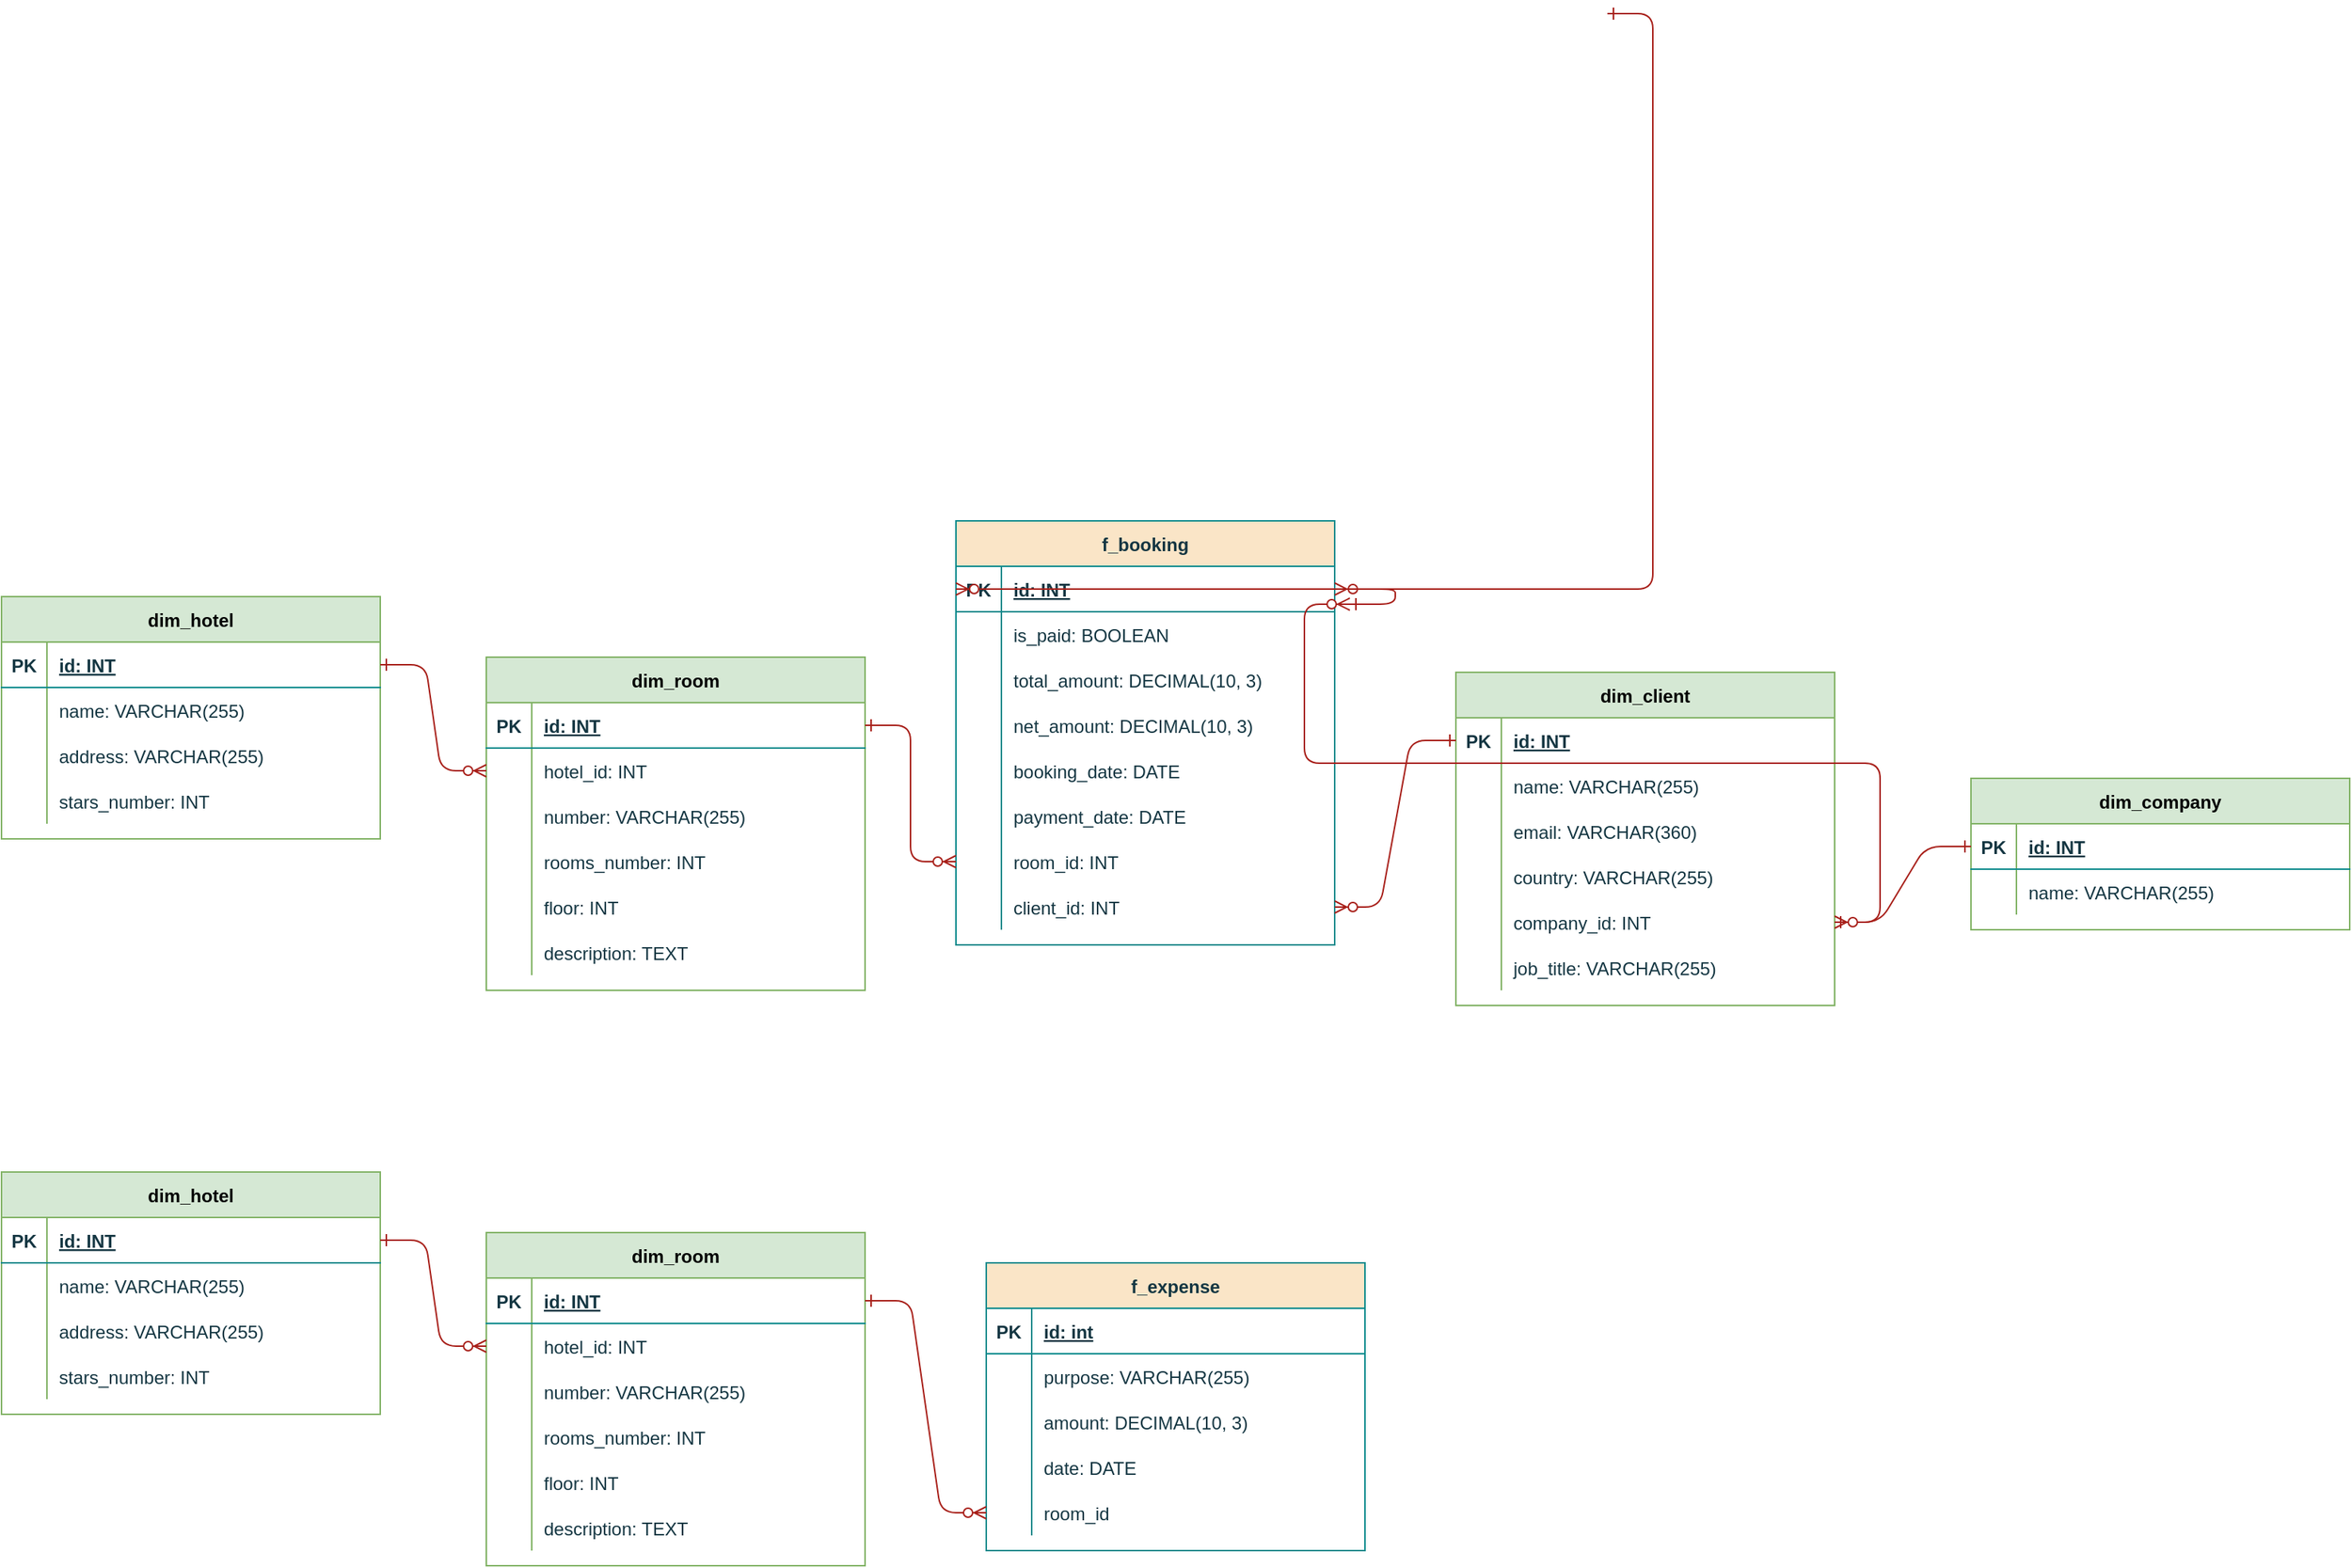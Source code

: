 <mxfile version="21.3.2" type="github">
  <diagram id="R2lEEEUBdFMjLlhIrx00" name="Page-1">
    <mxGraphModel dx="2796" dy="1107" grid="1" gridSize="10" guides="1" tooltips="1" connect="1" arrows="1" fold="1" page="1" pageScale="1" pageWidth="850" pageHeight="1100" math="0" shadow="0" extFonts="Permanent Marker^https://fonts.googleapis.com/css?family=Permanent+Marker">
      <root>
        <mxCell id="0" />
        <mxCell id="1" parent="0" />
        <mxCell id="NWBuwYmIIKWmuOXDOrL8-1" value="f_booking" style="shape=table;startSize=30;container=1;collapsible=1;childLayout=tableLayout;fixedRows=1;rowLines=0;fontStyle=1;align=center;resizeLast=1;labelBackgroundColor=none;fillColor=#FAE5C7;strokeColor=#0F8B8D;fontColor=#143642;" vertex="1" parent="1">
          <mxGeometry x="280" y="510" width="250" height="280" as="geometry" />
        </mxCell>
        <mxCell id="NWBuwYmIIKWmuOXDOrL8-2" value="" style="shape=partialRectangle;collapsible=0;dropTarget=0;pointerEvents=0;fillColor=none;points=[[0,0.5],[1,0.5]];portConstraint=eastwest;top=0;left=0;right=0;bottom=1;labelBackgroundColor=none;strokeColor=#0F8B8D;fontColor=#143642;" vertex="1" parent="NWBuwYmIIKWmuOXDOrL8-1">
          <mxGeometry y="30" width="250" height="30" as="geometry" />
        </mxCell>
        <mxCell id="NWBuwYmIIKWmuOXDOrL8-3" value="PK" style="shape=partialRectangle;overflow=hidden;connectable=0;fillColor=none;top=0;left=0;bottom=0;right=0;fontStyle=1;labelBackgroundColor=none;strokeColor=#0F8B8D;fontColor=#143642;" vertex="1" parent="NWBuwYmIIKWmuOXDOrL8-2">
          <mxGeometry width="30" height="30" as="geometry">
            <mxRectangle width="30" height="30" as="alternateBounds" />
          </mxGeometry>
        </mxCell>
        <mxCell id="NWBuwYmIIKWmuOXDOrL8-4" value="id: INT" style="shape=partialRectangle;overflow=hidden;connectable=0;fillColor=none;top=0;left=0;bottom=0;right=0;align=left;spacingLeft=6;fontStyle=5;labelBackgroundColor=none;strokeColor=#0F8B8D;fontColor=#143642;" vertex="1" parent="NWBuwYmIIKWmuOXDOrL8-2">
          <mxGeometry x="30" width="220" height="30" as="geometry">
            <mxRectangle width="220" height="30" as="alternateBounds" />
          </mxGeometry>
        </mxCell>
        <mxCell id="NWBuwYmIIKWmuOXDOrL8-5" value="" style="shape=partialRectangle;collapsible=0;dropTarget=0;pointerEvents=0;fillColor=none;points=[[0,0.5],[1,0.5]];portConstraint=eastwest;top=0;left=0;right=0;bottom=0;labelBackgroundColor=none;strokeColor=#0F8B8D;fontColor=#143642;" vertex="1" parent="NWBuwYmIIKWmuOXDOrL8-1">
          <mxGeometry y="60" width="250" height="30" as="geometry" />
        </mxCell>
        <mxCell id="NWBuwYmIIKWmuOXDOrL8-6" value="" style="shape=partialRectangle;overflow=hidden;connectable=0;fillColor=none;top=0;left=0;bottom=0;right=0;labelBackgroundColor=none;strokeColor=#0F8B8D;fontColor=#143642;" vertex="1" parent="NWBuwYmIIKWmuOXDOrL8-5">
          <mxGeometry width="30" height="30" as="geometry">
            <mxRectangle width="30" height="30" as="alternateBounds" />
          </mxGeometry>
        </mxCell>
        <mxCell id="NWBuwYmIIKWmuOXDOrL8-7" value="is_paid: BOOLEAN" style="shape=partialRectangle;overflow=hidden;connectable=0;fillColor=none;top=0;left=0;bottom=0;right=0;align=left;spacingLeft=6;labelBackgroundColor=none;strokeColor=#0F8B8D;fontColor=#143642;verticalAlign=middle;" vertex="1" parent="NWBuwYmIIKWmuOXDOrL8-5">
          <mxGeometry x="30" width="220" height="30" as="geometry">
            <mxRectangle width="220" height="30" as="alternateBounds" />
          </mxGeometry>
        </mxCell>
        <mxCell id="NWBuwYmIIKWmuOXDOrL8-8" value="" style="shape=partialRectangle;collapsible=0;dropTarget=0;pointerEvents=0;fillColor=none;points=[[0,0.5],[1,0.5]];portConstraint=eastwest;top=0;left=0;right=0;bottom=0;labelBackgroundColor=none;strokeColor=#0F8B8D;fontColor=#143642;" vertex="1" parent="NWBuwYmIIKWmuOXDOrL8-1">
          <mxGeometry y="90" width="250" height="30" as="geometry" />
        </mxCell>
        <mxCell id="NWBuwYmIIKWmuOXDOrL8-9" value="" style="shape=partialRectangle;overflow=hidden;connectable=0;fillColor=none;top=0;left=0;bottom=0;right=0;labelBackgroundColor=none;strokeColor=#0F8B8D;fontColor=#143642;" vertex="1" parent="NWBuwYmIIKWmuOXDOrL8-8">
          <mxGeometry width="30" height="30" as="geometry">
            <mxRectangle width="30" height="30" as="alternateBounds" />
          </mxGeometry>
        </mxCell>
        <mxCell id="NWBuwYmIIKWmuOXDOrL8-10" value="total_amount: DECIMAL(10, 3)" style="shape=partialRectangle;overflow=hidden;connectable=0;fillColor=none;top=0;left=0;bottom=0;right=0;align=left;spacingLeft=6;labelBackgroundColor=none;strokeColor=#0F8B8D;fontColor=#143642;" vertex="1" parent="NWBuwYmIIKWmuOXDOrL8-8">
          <mxGeometry x="30" width="220" height="30" as="geometry">
            <mxRectangle width="220" height="30" as="alternateBounds" />
          </mxGeometry>
        </mxCell>
        <mxCell id="NWBuwYmIIKWmuOXDOrL8-11" style="shape=partialRectangle;collapsible=0;dropTarget=0;pointerEvents=0;fillColor=none;points=[[0,0.5],[1,0.5]];portConstraint=eastwest;top=0;left=0;right=0;bottom=0;labelBackgroundColor=none;strokeColor=#0F8B8D;fontColor=#143642;" vertex="1" parent="NWBuwYmIIKWmuOXDOrL8-1">
          <mxGeometry y="120" width="250" height="30" as="geometry" />
        </mxCell>
        <mxCell id="NWBuwYmIIKWmuOXDOrL8-12" style="shape=partialRectangle;overflow=hidden;connectable=0;fillColor=none;top=0;left=0;bottom=0;right=0;labelBackgroundColor=none;strokeColor=#0F8B8D;fontColor=#143642;" vertex="1" parent="NWBuwYmIIKWmuOXDOrL8-11">
          <mxGeometry width="30" height="30" as="geometry">
            <mxRectangle width="30" height="30" as="alternateBounds" />
          </mxGeometry>
        </mxCell>
        <mxCell id="NWBuwYmIIKWmuOXDOrL8-13" value="net_amount: DECIMAL(10, 3)" style="shape=partialRectangle;overflow=hidden;connectable=0;fillColor=none;top=0;left=0;bottom=0;right=0;align=left;spacingLeft=6;labelBackgroundColor=none;strokeColor=#0F8B8D;fontColor=#143642;" vertex="1" parent="NWBuwYmIIKWmuOXDOrL8-11">
          <mxGeometry x="30" width="220" height="30" as="geometry">
            <mxRectangle width="220" height="30" as="alternateBounds" />
          </mxGeometry>
        </mxCell>
        <mxCell id="NWBuwYmIIKWmuOXDOrL8-14" style="shape=partialRectangle;collapsible=0;dropTarget=0;pointerEvents=0;fillColor=none;points=[[0,0.5],[1,0.5]];portConstraint=eastwest;top=0;left=0;right=0;bottom=0;labelBackgroundColor=none;strokeColor=#0F8B8D;fontColor=#143642;" vertex="1" parent="NWBuwYmIIKWmuOXDOrL8-1">
          <mxGeometry y="150" width="250" height="30" as="geometry" />
        </mxCell>
        <mxCell id="NWBuwYmIIKWmuOXDOrL8-15" style="shape=partialRectangle;overflow=hidden;connectable=0;fillColor=none;top=0;left=0;bottom=0;right=0;labelBackgroundColor=none;strokeColor=#0F8B8D;fontColor=#143642;" vertex="1" parent="NWBuwYmIIKWmuOXDOrL8-14">
          <mxGeometry width="30" height="30" as="geometry">
            <mxRectangle width="30" height="30" as="alternateBounds" />
          </mxGeometry>
        </mxCell>
        <mxCell id="NWBuwYmIIKWmuOXDOrL8-16" value="booking_date: DATE" style="shape=partialRectangle;overflow=hidden;connectable=0;fillColor=none;top=0;left=0;bottom=0;right=0;align=left;spacingLeft=6;labelBackgroundColor=none;strokeColor=#0F8B8D;fontColor=#143642;" vertex="1" parent="NWBuwYmIIKWmuOXDOrL8-14">
          <mxGeometry x="30" width="220" height="30" as="geometry">
            <mxRectangle width="220" height="30" as="alternateBounds" />
          </mxGeometry>
        </mxCell>
        <mxCell id="NWBuwYmIIKWmuOXDOrL8-17" style="shape=partialRectangle;collapsible=0;dropTarget=0;pointerEvents=0;fillColor=none;points=[[0,0.5],[1,0.5]];portConstraint=eastwest;top=0;left=0;right=0;bottom=0;labelBackgroundColor=none;strokeColor=#0F8B8D;fontColor=#143642;" vertex="1" parent="NWBuwYmIIKWmuOXDOrL8-1">
          <mxGeometry y="180" width="250" height="30" as="geometry" />
        </mxCell>
        <mxCell id="NWBuwYmIIKWmuOXDOrL8-18" style="shape=partialRectangle;overflow=hidden;connectable=0;fillColor=none;top=0;left=0;bottom=0;right=0;labelBackgroundColor=none;strokeColor=#0F8B8D;fontColor=#143642;" vertex="1" parent="NWBuwYmIIKWmuOXDOrL8-17">
          <mxGeometry width="30" height="30" as="geometry">
            <mxRectangle width="30" height="30" as="alternateBounds" />
          </mxGeometry>
        </mxCell>
        <mxCell id="NWBuwYmIIKWmuOXDOrL8-19" value="payment_date: DATE" style="shape=partialRectangle;overflow=hidden;connectable=0;fillColor=none;top=0;left=0;bottom=0;right=0;align=left;spacingLeft=6;labelBackgroundColor=none;strokeColor=#0F8B8D;fontColor=#143642;" vertex="1" parent="NWBuwYmIIKWmuOXDOrL8-17">
          <mxGeometry x="30" width="220" height="30" as="geometry">
            <mxRectangle width="220" height="30" as="alternateBounds" />
          </mxGeometry>
        </mxCell>
        <mxCell id="NWBuwYmIIKWmuOXDOrL8-133" style="shape=partialRectangle;collapsible=0;dropTarget=0;pointerEvents=0;fillColor=none;points=[[0,0.5],[1,0.5]];portConstraint=eastwest;top=0;left=0;right=0;bottom=0;labelBackgroundColor=none;strokeColor=#0F8B8D;fontColor=#143642;" vertex="1" parent="NWBuwYmIIKWmuOXDOrL8-1">
          <mxGeometry y="210" width="250" height="30" as="geometry" />
        </mxCell>
        <mxCell id="NWBuwYmIIKWmuOXDOrL8-134" style="shape=partialRectangle;overflow=hidden;connectable=0;fillColor=none;top=0;left=0;bottom=0;right=0;labelBackgroundColor=none;strokeColor=#0F8B8D;fontColor=#143642;" vertex="1" parent="NWBuwYmIIKWmuOXDOrL8-133">
          <mxGeometry width="30" height="30" as="geometry">
            <mxRectangle width="30" height="30" as="alternateBounds" />
          </mxGeometry>
        </mxCell>
        <mxCell id="NWBuwYmIIKWmuOXDOrL8-135" value="room_id: INT" style="shape=partialRectangle;overflow=hidden;connectable=0;fillColor=none;top=0;left=0;bottom=0;right=0;align=left;spacingLeft=6;labelBackgroundColor=none;strokeColor=#0F8B8D;fontColor=#143642;" vertex="1" parent="NWBuwYmIIKWmuOXDOrL8-133">
          <mxGeometry x="30" width="220" height="30" as="geometry">
            <mxRectangle width="220" height="30" as="alternateBounds" />
          </mxGeometry>
        </mxCell>
        <mxCell id="NWBuwYmIIKWmuOXDOrL8-130" style="shape=partialRectangle;collapsible=0;dropTarget=0;pointerEvents=0;fillColor=none;points=[[0,0.5],[1,0.5]];portConstraint=eastwest;top=0;left=0;right=0;bottom=0;labelBackgroundColor=none;strokeColor=#0F8B8D;fontColor=#143642;" vertex="1" parent="NWBuwYmIIKWmuOXDOrL8-1">
          <mxGeometry y="240" width="250" height="30" as="geometry" />
        </mxCell>
        <mxCell id="NWBuwYmIIKWmuOXDOrL8-131" style="shape=partialRectangle;overflow=hidden;connectable=0;fillColor=none;top=0;left=0;bottom=0;right=0;labelBackgroundColor=none;strokeColor=#0F8B8D;fontColor=#143642;" vertex="1" parent="NWBuwYmIIKWmuOXDOrL8-130">
          <mxGeometry width="30" height="30" as="geometry">
            <mxRectangle width="30" height="30" as="alternateBounds" />
          </mxGeometry>
        </mxCell>
        <mxCell id="NWBuwYmIIKWmuOXDOrL8-132" value="client_id: INT" style="shape=partialRectangle;overflow=hidden;connectable=0;fillColor=none;top=0;left=0;bottom=0;right=0;align=left;spacingLeft=6;labelBackgroundColor=none;strokeColor=#0F8B8D;fontColor=#143642;" vertex="1" parent="NWBuwYmIIKWmuOXDOrL8-130">
          <mxGeometry x="30" width="220" height="30" as="geometry">
            <mxRectangle width="220" height="30" as="alternateBounds" />
          </mxGeometry>
        </mxCell>
        <mxCell id="NWBuwYmIIKWmuOXDOrL8-20" value="f_expense" style="shape=table;startSize=30;container=1;collapsible=1;childLayout=tableLayout;fixedRows=1;rowLines=0;fontStyle=1;align=center;resizeLast=1;labelBackgroundColor=none;fillColor=#FAE5C7;strokeColor=#0F8B8D;fontColor=#143642;" vertex="1" parent="1">
          <mxGeometry x="300" y="1000" width="250" height="190" as="geometry" />
        </mxCell>
        <mxCell id="NWBuwYmIIKWmuOXDOrL8-21" value="" style="shape=partialRectangle;collapsible=0;dropTarget=0;pointerEvents=0;fillColor=none;points=[[0,0.5],[1,0.5]];portConstraint=eastwest;top=0;left=0;right=0;bottom=1;labelBackgroundColor=none;strokeColor=#0F8B8D;fontColor=#143642;" vertex="1" parent="NWBuwYmIIKWmuOXDOrL8-20">
          <mxGeometry y="30" width="250" height="30" as="geometry" />
        </mxCell>
        <mxCell id="NWBuwYmIIKWmuOXDOrL8-22" value="PK" style="shape=partialRectangle;overflow=hidden;connectable=0;fillColor=none;top=0;left=0;bottom=0;right=0;fontStyle=1;labelBackgroundColor=none;strokeColor=#0F8B8D;fontColor=#143642;" vertex="1" parent="NWBuwYmIIKWmuOXDOrL8-21">
          <mxGeometry width="30" height="30" as="geometry">
            <mxRectangle width="30" height="30" as="alternateBounds" />
          </mxGeometry>
        </mxCell>
        <mxCell id="NWBuwYmIIKWmuOXDOrL8-23" value="id: int" style="shape=partialRectangle;overflow=hidden;connectable=0;fillColor=none;top=0;left=0;bottom=0;right=0;align=left;spacingLeft=6;fontStyle=5;labelBackgroundColor=none;strokeColor=#0F8B8D;fontColor=#143642;" vertex="1" parent="NWBuwYmIIKWmuOXDOrL8-21">
          <mxGeometry x="30" width="220" height="30" as="geometry">
            <mxRectangle width="220" height="30" as="alternateBounds" />
          </mxGeometry>
        </mxCell>
        <mxCell id="NWBuwYmIIKWmuOXDOrL8-24" value="" style="shape=partialRectangle;collapsible=0;dropTarget=0;pointerEvents=0;fillColor=none;points=[[0,0.5],[1,0.5]];portConstraint=eastwest;top=0;left=0;right=0;bottom=0;labelBackgroundColor=none;strokeColor=#0F8B8D;fontColor=#143642;" vertex="1" parent="NWBuwYmIIKWmuOXDOrL8-20">
          <mxGeometry y="60" width="250" height="30" as="geometry" />
        </mxCell>
        <mxCell id="NWBuwYmIIKWmuOXDOrL8-25" value="" style="shape=partialRectangle;overflow=hidden;connectable=0;fillColor=none;top=0;left=0;bottom=0;right=0;labelBackgroundColor=none;strokeColor=#0F8B8D;fontColor=#143642;" vertex="1" parent="NWBuwYmIIKWmuOXDOrL8-24">
          <mxGeometry width="30" height="30" as="geometry">
            <mxRectangle width="30" height="30" as="alternateBounds" />
          </mxGeometry>
        </mxCell>
        <mxCell id="NWBuwYmIIKWmuOXDOrL8-26" value="purpose: VARCHAR(255)" style="shape=partialRectangle;overflow=hidden;connectable=0;fillColor=none;top=0;left=0;bottom=0;right=0;align=left;spacingLeft=6;labelBackgroundColor=none;strokeColor=#0F8B8D;fontColor=#143642;verticalAlign=middle;" vertex="1" parent="NWBuwYmIIKWmuOXDOrL8-24">
          <mxGeometry x="30" width="220" height="30" as="geometry">
            <mxRectangle width="220" height="30" as="alternateBounds" />
          </mxGeometry>
        </mxCell>
        <mxCell id="NWBuwYmIIKWmuOXDOrL8-27" value="" style="shape=partialRectangle;collapsible=0;dropTarget=0;pointerEvents=0;fillColor=none;points=[[0,0.5],[1,0.5]];portConstraint=eastwest;top=0;left=0;right=0;bottom=0;labelBackgroundColor=none;strokeColor=#0F8B8D;fontColor=#143642;" vertex="1" parent="NWBuwYmIIKWmuOXDOrL8-20">
          <mxGeometry y="90" width="250" height="30" as="geometry" />
        </mxCell>
        <mxCell id="NWBuwYmIIKWmuOXDOrL8-28" value="" style="shape=partialRectangle;overflow=hidden;connectable=0;fillColor=none;top=0;left=0;bottom=0;right=0;labelBackgroundColor=none;strokeColor=#0F8B8D;fontColor=#143642;" vertex="1" parent="NWBuwYmIIKWmuOXDOrL8-27">
          <mxGeometry width="30" height="30" as="geometry">
            <mxRectangle width="30" height="30" as="alternateBounds" />
          </mxGeometry>
        </mxCell>
        <mxCell id="NWBuwYmIIKWmuOXDOrL8-29" value="amount: DECIMAL(10, 3)" style="shape=partialRectangle;overflow=hidden;connectable=0;fillColor=none;top=0;left=0;bottom=0;right=0;align=left;spacingLeft=6;labelBackgroundColor=none;strokeColor=#0F8B8D;fontColor=#143642;" vertex="1" parent="NWBuwYmIIKWmuOXDOrL8-27">
          <mxGeometry x="30" width="220" height="30" as="geometry">
            <mxRectangle width="220" height="30" as="alternateBounds" />
          </mxGeometry>
        </mxCell>
        <mxCell id="NWBuwYmIIKWmuOXDOrL8-33" style="shape=partialRectangle;collapsible=0;dropTarget=0;pointerEvents=0;fillColor=none;points=[[0,0.5],[1,0.5]];portConstraint=eastwest;top=0;left=0;right=0;bottom=0;labelBackgroundColor=none;strokeColor=#0F8B8D;fontColor=#143642;" vertex="1" parent="NWBuwYmIIKWmuOXDOrL8-20">
          <mxGeometry y="120" width="250" height="30" as="geometry" />
        </mxCell>
        <mxCell id="NWBuwYmIIKWmuOXDOrL8-34" style="shape=partialRectangle;overflow=hidden;connectable=0;fillColor=none;top=0;left=0;bottom=0;right=0;labelBackgroundColor=none;strokeColor=#0F8B8D;fontColor=#143642;" vertex="1" parent="NWBuwYmIIKWmuOXDOrL8-33">
          <mxGeometry width="30" height="30" as="geometry">
            <mxRectangle width="30" height="30" as="alternateBounds" />
          </mxGeometry>
        </mxCell>
        <mxCell id="NWBuwYmIIKWmuOXDOrL8-35" value="date: DATE" style="shape=partialRectangle;overflow=hidden;connectable=0;fillColor=none;top=0;left=0;bottom=0;right=0;align=left;spacingLeft=6;labelBackgroundColor=none;strokeColor=#0F8B8D;fontColor=#143642;" vertex="1" parent="NWBuwYmIIKWmuOXDOrL8-33">
          <mxGeometry x="30" width="220" height="30" as="geometry">
            <mxRectangle width="220" height="30" as="alternateBounds" />
          </mxGeometry>
        </mxCell>
        <mxCell id="NWBuwYmIIKWmuOXDOrL8-172" style="shape=partialRectangle;collapsible=0;dropTarget=0;pointerEvents=0;fillColor=none;points=[[0,0.5],[1,0.5]];portConstraint=eastwest;top=0;left=0;right=0;bottom=0;labelBackgroundColor=none;strokeColor=#0F8B8D;fontColor=#143642;" vertex="1" parent="NWBuwYmIIKWmuOXDOrL8-20">
          <mxGeometry y="150" width="250" height="30" as="geometry" />
        </mxCell>
        <mxCell id="NWBuwYmIIKWmuOXDOrL8-173" style="shape=partialRectangle;overflow=hidden;connectable=0;fillColor=none;top=0;left=0;bottom=0;right=0;labelBackgroundColor=none;strokeColor=#0F8B8D;fontColor=#143642;" vertex="1" parent="NWBuwYmIIKWmuOXDOrL8-172">
          <mxGeometry width="30" height="30" as="geometry">
            <mxRectangle width="30" height="30" as="alternateBounds" />
          </mxGeometry>
        </mxCell>
        <mxCell id="NWBuwYmIIKWmuOXDOrL8-174" value="room_id" style="shape=partialRectangle;overflow=hidden;connectable=0;fillColor=none;top=0;left=0;bottom=0;right=0;align=left;spacingLeft=6;labelBackgroundColor=none;strokeColor=#0F8B8D;fontColor=#143642;" vertex="1" parent="NWBuwYmIIKWmuOXDOrL8-172">
          <mxGeometry x="30" width="220" height="30" as="geometry">
            <mxRectangle width="220" height="30" as="alternateBounds" />
          </mxGeometry>
        </mxCell>
        <mxCell id="NWBuwYmIIKWmuOXDOrL8-39" value="dim_client" style="shape=table;startSize=30;container=1;collapsible=1;childLayout=tableLayout;fixedRows=1;rowLines=0;fontStyle=1;align=center;resizeLast=1;labelBackgroundColor=none;fillColor=#d5e8d4;strokeColor=#82b366;" vertex="1" parent="1">
          <mxGeometry x="610" y="610" width="250" height="220" as="geometry" />
        </mxCell>
        <mxCell id="NWBuwYmIIKWmuOXDOrL8-40" value="" style="shape=partialRectangle;collapsible=0;dropTarget=0;pointerEvents=0;fillColor=none;points=[[0,0.5],[1,0.5]];portConstraint=eastwest;top=0;left=0;right=0;bottom=1;labelBackgroundColor=none;strokeColor=#0F8B8D;fontColor=#143642;" vertex="1" parent="NWBuwYmIIKWmuOXDOrL8-39">
          <mxGeometry y="30" width="250" height="30" as="geometry" />
        </mxCell>
        <mxCell id="NWBuwYmIIKWmuOXDOrL8-41" value="PK" style="shape=partialRectangle;overflow=hidden;connectable=0;fillColor=none;top=0;left=0;bottom=0;right=0;fontStyle=1;labelBackgroundColor=none;strokeColor=#0F8B8D;fontColor=#143642;" vertex="1" parent="NWBuwYmIIKWmuOXDOrL8-40">
          <mxGeometry width="30" height="30" as="geometry">
            <mxRectangle width="30" height="30" as="alternateBounds" />
          </mxGeometry>
        </mxCell>
        <mxCell id="NWBuwYmIIKWmuOXDOrL8-42" value="id: INT" style="shape=partialRectangle;overflow=hidden;connectable=0;fillColor=none;top=0;left=0;bottom=0;right=0;align=left;spacingLeft=6;fontStyle=5;labelBackgroundColor=none;strokeColor=#0F8B8D;fontColor=#143642;" vertex="1" parent="NWBuwYmIIKWmuOXDOrL8-40">
          <mxGeometry x="30" width="220" height="30" as="geometry">
            <mxRectangle width="220" height="30" as="alternateBounds" />
          </mxGeometry>
        </mxCell>
        <mxCell id="NWBuwYmIIKWmuOXDOrL8-58" style="shape=partialRectangle;collapsible=0;dropTarget=0;pointerEvents=0;fillColor=none;points=[[0,0.5],[1,0.5]];portConstraint=eastwest;top=0;left=0;right=0;bottom=0;labelBackgroundColor=none;strokeColor=#0F8B8D;fontColor=#143642;" vertex="1" parent="NWBuwYmIIKWmuOXDOrL8-39">
          <mxGeometry y="60" width="250" height="30" as="geometry" />
        </mxCell>
        <mxCell id="NWBuwYmIIKWmuOXDOrL8-59" style="shape=partialRectangle;overflow=hidden;connectable=0;fillColor=none;top=0;left=0;bottom=0;right=0;labelBackgroundColor=none;strokeColor=#0F8B8D;fontColor=#143642;" vertex="1" parent="NWBuwYmIIKWmuOXDOrL8-58">
          <mxGeometry width="30" height="30" as="geometry">
            <mxRectangle width="30" height="30" as="alternateBounds" />
          </mxGeometry>
        </mxCell>
        <mxCell id="NWBuwYmIIKWmuOXDOrL8-60" value="name: VARCHAR(255)" style="shape=partialRectangle;overflow=hidden;connectable=0;fillColor=none;top=0;left=0;bottom=0;right=0;align=left;spacingLeft=6;labelBackgroundColor=none;strokeColor=#0F8B8D;fontColor=#143642;verticalAlign=middle;" vertex="1" parent="NWBuwYmIIKWmuOXDOrL8-58">
          <mxGeometry x="30" width="220" height="30" as="geometry">
            <mxRectangle width="220" height="30" as="alternateBounds" />
          </mxGeometry>
        </mxCell>
        <mxCell id="NWBuwYmIIKWmuOXDOrL8-43" value="" style="shape=partialRectangle;collapsible=0;dropTarget=0;pointerEvents=0;fillColor=none;points=[[0,0.5],[1,0.5]];portConstraint=eastwest;top=0;left=0;right=0;bottom=0;labelBackgroundColor=none;strokeColor=#0F8B8D;fontColor=#143642;" vertex="1" parent="NWBuwYmIIKWmuOXDOrL8-39">
          <mxGeometry y="90" width="250" height="30" as="geometry" />
        </mxCell>
        <mxCell id="NWBuwYmIIKWmuOXDOrL8-44" value="" style="shape=partialRectangle;overflow=hidden;connectable=0;fillColor=none;top=0;left=0;bottom=0;right=0;labelBackgroundColor=none;strokeColor=#0F8B8D;fontColor=#143642;" vertex="1" parent="NWBuwYmIIKWmuOXDOrL8-43">
          <mxGeometry width="30" height="30" as="geometry">
            <mxRectangle width="30" height="30" as="alternateBounds" />
          </mxGeometry>
        </mxCell>
        <mxCell id="NWBuwYmIIKWmuOXDOrL8-45" value="email: VARCHAR(360)" style="shape=partialRectangle;overflow=hidden;connectable=0;fillColor=none;top=0;left=0;bottom=0;right=0;align=left;spacingLeft=6;labelBackgroundColor=none;strokeColor=#0F8B8D;fontColor=#143642;verticalAlign=middle;" vertex="1" parent="NWBuwYmIIKWmuOXDOrL8-43">
          <mxGeometry x="30" width="220" height="30" as="geometry">
            <mxRectangle width="220" height="30" as="alternateBounds" />
          </mxGeometry>
        </mxCell>
        <mxCell id="NWBuwYmIIKWmuOXDOrL8-46" value="" style="shape=partialRectangle;collapsible=0;dropTarget=0;pointerEvents=0;fillColor=none;points=[[0,0.5],[1,0.5]];portConstraint=eastwest;top=0;left=0;right=0;bottom=0;labelBackgroundColor=none;strokeColor=#0F8B8D;fontColor=#143642;" vertex="1" parent="NWBuwYmIIKWmuOXDOrL8-39">
          <mxGeometry y="120" width="250" height="30" as="geometry" />
        </mxCell>
        <mxCell id="NWBuwYmIIKWmuOXDOrL8-47" value="" style="shape=partialRectangle;overflow=hidden;connectable=0;fillColor=none;top=0;left=0;bottom=0;right=0;labelBackgroundColor=none;strokeColor=#0F8B8D;fontColor=#143642;" vertex="1" parent="NWBuwYmIIKWmuOXDOrL8-46">
          <mxGeometry width="30" height="30" as="geometry">
            <mxRectangle width="30" height="30" as="alternateBounds" />
          </mxGeometry>
        </mxCell>
        <mxCell id="NWBuwYmIIKWmuOXDOrL8-48" value="country: VARCHAR(255)" style="shape=partialRectangle;overflow=hidden;connectable=0;fillColor=none;top=0;left=0;bottom=0;right=0;align=left;spacingLeft=6;labelBackgroundColor=none;strokeColor=#0F8B8D;fontColor=#143642;" vertex="1" parent="NWBuwYmIIKWmuOXDOrL8-46">
          <mxGeometry x="30" width="220" height="30" as="geometry">
            <mxRectangle width="220" height="30" as="alternateBounds" />
          </mxGeometry>
        </mxCell>
        <mxCell id="NWBuwYmIIKWmuOXDOrL8-49" style="shape=partialRectangle;collapsible=0;dropTarget=0;pointerEvents=0;fillColor=none;points=[[0,0.5],[1,0.5]];portConstraint=eastwest;top=0;left=0;right=0;bottom=0;labelBackgroundColor=none;strokeColor=#0F8B8D;fontColor=#143642;" vertex="1" parent="NWBuwYmIIKWmuOXDOrL8-39">
          <mxGeometry y="150" width="250" height="30" as="geometry" />
        </mxCell>
        <mxCell id="NWBuwYmIIKWmuOXDOrL8-50" style="shape=partialRectangle;overflow=hidden;connectable=0;fillColor=none;top=0;left=0;bottom=0;right=0;labelBackgroundColor=none;strokeColor=#0F8B8D;fontColor=#143642;" vertex="1" parent="NWBuwYmIIKWmuOXDOrL8-49">
          <mxGeometry width="30" height="30" as="geometry">
            <mxRectangle width="30" height="30" as="alternateBounds" />
          </mxGeometry>
        </mxCell>
        <mxCell id="NWBuwYmIIKWmuOXDOrL8-51" value="company_id: INT" style="shape=partialRectangle;overflow=hidden;connectable=0;fillColor=none;top=0;left=0;bottom=0;right=0;align=left;spacingLeft=6;labelBackgroundColor=none;strokeColor=#0F8B8D;fontColor=#143642;" vertex="1" parent="NWBuwYmIIKWmuOXDOrL8-49">
          <mxGeometry x="30" width="220" height="30" as="geometry">
            <mxRectangle width="220" height="30" as="alternateBounds" />
          </mxGeometry>
        </mxCell>
        <mxCell id="NWBuwYmIIKWmuOXDOrL8-52" style="shape=partialRectangle;collapsible=0;dropTarget=0;pointerEvents=0;fillColor=none;points=[[0,0.5],[1,0.5]];portConstraint=eastwest;top=0;left=0;right=0;bottom=0;labelBackgroundColor=none;strokeColor=#0F8B8D;fontColor=#143642;" vertex="1" parent="NWBuwYmIIKWmuOXDOrL8-39">
          <mxGeometry y="180" width="250" height="30" as="geometry" />
        </mxCell>
        <mxCell id="NWBuwYmIIKWmuOXDOrL8-53" style="shape=partialRectangle;overflow=hidden;connectable=0;fillColor=none;top=0;left=0;bottom=0;right=0;labelBackgroundColor=none;strokeColor=#0F8B8D;fontColor=#143642;" vertex="1" parent="NWBuwYmIIKWmuOXDOrL8-52">
          <mxGeometry width="30" height="30" as="geometry">
            <mxRectangle width="30" height="30" as="alternateBounds" />
          </mxGeometry>
        </mxCell>
        <mxCell id="NWBuwYmIIKWmuOXDOrL8-54" value="job_title: VARCHAR(255)" style="shape=partialRectangle;overflow=hidden;connectable=0;fillColor=none;top=0;left=0;bottom=0;right=0;align=left;spacingLeft=6;labelBackgroundColor=none;strokeColor=#0F8B8D;fontColor=#143642;" vertex="1" parent="NWBuwYmIIKWmuOXDOrL8-52">
          <mxGeometry x="30" width="220" height="30" as="geometry">
            <mxRectangle width="220" height="30" as="alternateBounds" />
          </mxGeometry>
        </mxCell>
        <mxCell id="NWBuwYmIIKWmuOXDOrL8-65" value="dim_company" style="shape=table;startSize=30;container=1;collapsible=1;childLayout=tableLayout;fixedRows=1;rowLines=0;fontStyle=1;align=center;resizeLast=1;labelBackgroundColor=none;fillColor=#d5e8d4;strokeColor=#82b366;" vertex="1" parent="1">
          <mxGeometry x="950" y="680" width="250" height="100" as="geometry" />
        </mxCell>
        <mxCell id="NWBuwYmIIKWmuOXDOrL8-66" value="" style="shape=partialRectangle;collapsible=0;dropTarget=0;pointerEvents=0;fillColor=none;points=[[0,0.5],[1,0.5]];portConstraint=eastwest;top=0;left=0;right=0;bottom=1;labelBackgroundColor=none;strokeColor=#0F8B8D;fontColor=#143642;" vertex="1" parent="NWBuwYmIIKWmuOXDOrL8-65">
          <mxGeometry y="30" width="250" height="30" as="geometry" />
        </mxCell>
        <mxCell id="NWBuwYmIIKWmuOXDOrL8-67" value="PK" style="shape=partialRectangle;overflow=hidden;connectable=0;fillColor=none;top=0;left=0;bottom=0;right=0;fontStyle=1;labelBackgroundColor=none;strokeColor=#0F8B8D;fontColor=#143642;" vertex="1" parent="NWBuwYmIIKWmuOXDOrL8-66">
          <mxGeometry width="30" height="30" as="geometry">
            <mxRectangle width="30" height="30" as="alternateBounds" />
          </mxGeometry>
        </mxCell>
        <mxCell id="NWBuwYmIIKWmuOXDOrL8-68" value="id: INT" style="shape=partialRectangle;overflow=hidden;connectable=0;fillColor=none;top=0;left=0;bottom=0;right=0;align=left;spacingLeft=6;fontStyle=5;labelBackgroundColor=none;strokeColor=#0F8B8D;fontColor=#143642;" vertex="1" parent="NWBuwYmIIKWmuOXDOrL8-66">
          <mxGeometry x="30" width="220" height="30" as="geometry">
            <mxRectangle width="220" height="30" as="alternateBounds" />
          </mxGeometry>
        </mxCell>
        <mxCell id="NWBuwYmIIKWmuOXDOrL8-72" style="shape=partialRectangle;collapsible=0;dropTarget=0;pointerEvents=0;fillColor=none;points=[[0,0.5],[1,0.5]];portConstraint=eastwest;top=0;left=0;right=0;bottom=0;labelBackgroundColor=none;strokeColor=#0F8B8D;fontColor=#143642;" vertex="1" parent="NWBuwYmIIKWmuOXDOrL8-65">
          <mxGeometry y="60" width="250" height="30" as="geometry" />
        </mxCell>
        <mxCell id="NWBuwYmIIKWmuOXDOrL8-73" style="shape=partialRectangle;overflow=hidden;connectable=0;fillColor=none;top=0;left=0;bottom=0;right=0;labelBackgroundColor=none;strokeColor=#0F8B8D;fontColor=#143642;" vertex="1" parent="NWBuwYmIIKWmuOXDOrL8-72">
          <mxGeometry width="30" height="30" as="geometry">
            <mxRectangle width="30" height="30" as="alternateBounds" />
          </mxGeometry>
        </mxCell>
        <mxCell id="NWBuwYmIIKWmuOXDOrL8-74" value="name: VARCHAR(255)" style="shape=partialRectangle;overflow=hidden;connectable=0;fillColor=none;top=0;left=0;bottom=0;right=0;align=left;spacingLeft=6;labelBackgroundColor=none;strokeColor=#0F8B8D;fontColor=#143642;verticalAlign=middle;" vertex="1" parent="NWBuwYmIIKWmuOXDOrL8-72">
          <mxGeometry x="30" width="220" height="30" as="geometry">
            <mxRectangle width="220" height="30" as="alternateBounds" />
          </mxGeometry>
        </mxCell>
        <mxCell id="NWBuwYmIIKWmuOXDOrL8-61" value="" style="edgeStyle=entityRelationEdgeStyle;endArrow=ERzeroToMany;startArrow=ERone;endFill=1;startFill=0;labelBackgroundColor=none;strokeColor=#A8201A;fontColor=default;exitX=0;exitY=0.5;exitDx=0;exitDy=0;entryX=1;entryY=0.5;entryDx=0;entryDy=0;" edge="1" parent="1" source="NWBuwYmIIKWmuOXDOrL8-62" target="NWBuwYmIIKWmuOXDOrL8-2">
          <mxGeometry width="100" height="100" relative="1" as="geometry">
            <mxPoint x="710" y="175" as="sourcePoint" />
            <mxPoint x="710" y="365" as="targetPoint" />
          </mxGeometry>
        </mxCell>
        <mxCell id="NWBuwYmIIKWmuOXDOrL8-87" value="" style="edgeStyle=entityRelationEdgeStyle;endArrow=ERzeroToMany;startArrow=ERone;endFill=1;startFill=0;labelBackgroundColor=none;strokeColor=#A8201A;fontColor=default;entryX=0;entryY=0.5;entryDx=0;entryDy=0;" edge="1" parent="1" source="NWBuwYmIIKWmuOXDOrL8-49" target="NWBuwYmIIKWmuOXDOrL8-69">
          <mxGeometry width="100" height="100" relative="1" as="geometry">
            <mxPoint x="670" y="565" as="sourcePoint" />
            <mxPoint x="540" y="565" as="targetPoint" />
          </mxGeometry>
        </mxCell>
        <mxCell id="NWBuwYmIIKWmuOXDOrL8-89" value="" style="edgeStyle=entityRelationEdgeStyle;endArrow=ERzeroToMany;startArrow=ERone;endFill=1;startFill=0;labelBackgroundColor=none;strokeColor=#A8201A;fontColor=default;exitX=0;exitY=0.5;exitDx=0;exitDy=0;entryX=1;entryY=0.5;entryDx=0;entryDy=0;" edge="1" parent="1" source="NWBuwYmIIKWmuOXDOrL8-66" target="NWBuwYmIIKWmuOXDOrL8-49">
          <mxGeometry width="100" height="100" relative="1" as="geometry">
            <mxPoint x="540" y="565" as="sourcePoint" />
            <mxPoint x="670" y="595" as="targetPoint" />
          </mxGeometry>
        </mxCell>
        <mxCell id="NWBuwYmIIKWmuOXDOrL8-90" value="dim_room" style="shape=table;startSize=30;container=1;collapsible=1;childLayout=tableLayout;fixedRows=1;rowLines=0;fontStyle=1;align=center;resizeLast=1;labelBackgroundColor=none;fillColor=#d5e8d4;strokeColor=#82b366;" vertex="1" parent="1">
          <mxGeometry x="-30" y="600" width="250" height="220" as="geometry" />
        </mxCell>
        <mxCell id="NWBuwYmIIKWmuOXDOrL8-91" value="" style="shape=partialRectangle;collapsible=0;dropTarget=0;pointerEvents=0;fillColor=none;points=[[0,0.5],[1,0.5]];portConstraint=eastwest;top=0;left=0;right=0;bottom=1;labelBackgroundColor=none;strokeColor=#0F8B8D;fontColor=#143642;" vertex="1" parent="NWBuwYmIIKWmuOXDOrL8-90">
          <mxGeometry y="30" width="250" height="30" as="geometry" />
        </mxCell>
        <mxCell id="NWBuwYmIIKWmuOXDOrL8-92" value="PK" style="shape=partialRectangle;overflow=hidden;connectable=0;fillColor=none;top=0;left=0;bottom=0;right=0;fontStyle=1;labelBackgroundColor=none;strokeColor=#0F8B8D;fontColor=#143642;" vertex="1" parent="NWBuwYmIIKWmuOXDOrL8-91">
          <mxGeometry width="30" height="30" as="geometry">
            <mxRectangle width="30" height="30" as="alternateBounds" />
          </mxGeometry>
        </mxCell>
        <mxCell id="NWBuwYmIIKWmuOXDOrL8-93" value="id: INT" style="shape=partialRectangle;overflow=hidden;connectable=0;fillColor=none;top=0;left=0;bottom=0;right=0;align=left;spacingLeft=6;fontStyle=5;labelBackgroundColor=none;strokeColor=#0F8B8D;fontColor=#143642;" vertex="1" parent="NWBuwYmIIKWmuOXDOrL8-91">
          <mxGeometry x="30" width="220" height="30" as="geometry">
            <mxRectangle width="220" height="30" as="alternateBounds" />
          </mxGeometry>
        </mxCell>
        <mxCell id="NWBuwYmIIKWmuOXDOrL8-113" style="shape=partialRectangle;collapsible=0;dropTarget=0;pointerEvents=0;fillColor=none;points=[[0,0.5],[1,0.5]];portConstraint=eastwest;top=0;left=0;right=0;bottom=0;labelBackgroundColor=none;strokeColor=#0F8B8D;fontColor=#143642;" vertex="1" parent="NWBuwYmIIKWmuOXDOrL8-90">
          <mxGeometry y="60" width="250" height="30" as="geometry" />
        </mxCell>
        <mxCell id="NWBuwYmIIKWmuOXDOrL8-114" style="shape=partialRectangle;overflow=hidden;connectable=0;fillColor=none;top=0;left=0;bottom=0;right=0;labelBackgroundColor=none;strokeColor=#0F8B8D;fontColor=#143642;" vertex="1" parent="NWBuwYmIIKWmuOXDOrL8-113">
          <mxGeometry width="30" height="30" as="geometry">
            <mxRectangle width="30" height="30" as="alternateBounds" />
          </mxGeometry>
        </mxCell>
        <mxCell id="NWBuwYmIIKWmuOXDOrL8-115" value="hotel_id: INT" style="shape=partialRectangle;overflow=hidden;connectable=0;fillColor=none;top=0;left=0;bottom=0;right=0;align=left;spacingLeft=6;labelBackgroundColor=none;strokeColor=#0F8B8D;fontColor=#143642;verticalAlign=middle;" vertex="1" parent="NWBuwYmIIKWmuOXDOrL8-113">
          <mxGeometry x="30" width="220" height="30" as="geometry">
            <mxRectangle width="220" height="30" as="alternateBounds" />
          </mxGeometry>
        </mxCell>
        <mxCell id="NWBuwYmIIKWmuOXDOrL8-97" style="shape=partialRectangle;collapsible=0;dropTarget=0;pointerEvents=0;fillColor=none;points=[[0,0.5],[1,0.5]];portConstraint=eastwest;top=0;left=0;right=0;bottom=0;labelBackgroundColor=none;strokeColor=#0F8B8D;fontColor=#143642;" vertex="1" parent="NWBuwYmIIKWmuOXDOrL8-90">
          <mxGeometry y="90" width="250" height="30" as="geometry" />
        </mxCell>
        <mxCell id="NWBuwYmIIKWmuOXDOrL8-98" style="shape=partialRectangle;overflow=hidden;connectable=0;fillColor=none;top=0;left=0;bottom=0;right=0;labelBackgroundColor=none;strokeColor=#0F8B8D;fontColor=#143642;" vertex="1" parent="NWBuwYmIIKWmuOXDOrL8-97">
          <mxGeometry width="30" height="30" as="geometry">
            <mxRectangle width="30" height="30" as="alternateBounds" />
          </mxGeometry>
        </mxCell>
        <mxCell id="NWBuwYmIIKWmuOXDOrL8-99" value="number: VARCHAR(255)" style="shape=partialRectangle;overflow=hidden;connectable=0;fillColor=none;top=0;left=0;bottom=0;right=0;align=left;spacingLeft=6;labelBackgroundColor=none;strokeColor=#0F8B8D;fontColor=#143642;verticalAlign=middle;" vertex="1" parent="NWBuwYmIIKWmuOXDOrL8-97">
          <mxGeometry x="30" width="220" height="30" as="geometry">
            <mxRectangle width="220" height="30" as="alternateBounds" />
          </mxGeometry>
        </mxCell>
        <mxCell id="NWBuwYmIIKWmuOXDOrL8-100" value="" style="shape=partialRectangle;collapsible=0;dropTarget=0;pointerEvents=0;fillColor=none;points=[[0,0.5],[1,0.5]];portConstraint=eastwest;top=0;left=0;right=0;bottom=0;labelBackgroundColor=none;strokeColor=#0F8B8D;fontColor=#143642;" vertex="1" parent="NWBuwYmIIKWmuOXDOrL8-90">
          <mxGeometry y="120" width="250" height="30" as="geometry" />
        </mxCell>
        <mxCell id="NWBuwYmIIKWmuOXDOrL8-101" value="" style="shape=partialRectangle;overflow=hidden;connectable=0;fillColor=none;top=0;left=0;bottom=0;right=0;labelBackgroundColor=none;strokeColor=#0F8B8D;fontColor=#143642;" vertex="1" parent="NWBuwYmIIKWmuOXDOrL8-100">
          <mxGeometry width="30" height="30" as="geometry">
            <mxRectangle width="30" height="30" as="alternateBounds" />
          </mxGeometry>
        </mxCell>
        <mxCell id="NWBuwYmIIKWmuOXDOrL8-102" value="rooms_number: INT" style="shape=partialRectangle;overflow=hidden;connectable=0;fillColor=none;top=0;left=0;bottom=0;right=0;align=left;spacingLeft=6;labelBackgroundColor=none;strokeColor=#0F8B8D;fontColor=#143642;verticalAlign=middle;" vertex="1" parent="NWBuwYmIIKWmuOXDOrL8-100">
          <mxGeometry x="30" width="220" height="30" as="geometry">
            <mxRectangle width="220" height="30" as="alternateBounds" />
          </mxGeometry>
        </mxCell>
        <mxCell id="NWBuwYmIIKWmuOXDOrL8-103" value="" style="shape=partialRectangle;collapsible=0;dropTarget=0;pointerEvents=0;fillColor=none;points=[[0,0.5],[1,0.5]];portConstraint=eastwest;top=0;left=0;right=0;bottom=0;labelBackgroundColor=none;strokeColor=#0F8B8D;fontColor=#143642;" vertex="1" parent="NWBuwYmIIKWmuOXDOrL8-90">
          <mxGeometry y="150" width="250" height="30" as="geometry" />
        </mxCell>
        <mxCell id="NWBuwYmIIKWmuOXDOrL8-104" value="" style="shape=partialRectangle;overflow=hidden;connectable=0;fillColor=none;top=0;left=0;bottom=0;right=0;labelBackgroundColor=none;strokeColor=#0F8B8D;fontColor=#143642;" vertex="1" parent="NWBuwYmIIKWmuOXDOrL8-103">
          <mxGeometry width="30" height="30" as="geometry">
            <mxRectangle width="30" height="30" as="alternateBounds" />
          </mxGeometry>
        </mxCell>
        <mxCell id="NWBuwYmIIKWmuOXDOrL8-105" value="floor: INT" style="shape=partialRectangle;overflow=hidden;connectable=0;fillColor=none;top=0;left=0;bottom=0;right=0;align=left;spacingLeft=6;labelBackgroundColor=none;strokeColor=#0F8B8D;fontColor=#143642;" vertex="1" parent="NWBuwYmIIKWmuOXDOrL8-103">
          <mxGeometry x="30" width="220" height="30" as="geometry">
            <mxRectangle width="220" height="30" as="alternateBounds" />
          </mxGeometry>
        </mxCell>
        <mxCell id="NWBuwYmIIKWmuOXDOrL8-106" style="shape=partialRectangle;collapsible=0;dropTarget=0;pointerEvents=0;fillColor=none;points=[[0,0.5],[1,0.5]];portConstraint=eastwest;top=0;left=0;right=0;bottom=0;labelBackgroundColor=none;strokeColor=#0F8B8D;fontColor=#143642;" vertex="1" parent="NWBuwYmIIKWmuOXDOrL8-90">
          <mxGeometry y="180" width="250" height="30" as="geometry" />
        </mxCell>
        <mxCell id="NWBuwYmIIKWmuOXDOrL8-107" style="shape=partialRectangle;overflow=hidden;connectable=0;fillColor=none;top=0;left=0;bottom=0;right=0;labelBackgroundColor=none;strokeColor=#0F8B8D;fontColor=#143642;" vertex="1" parent="NWBuwYmIIKWmuOXDOrL8-106">
          <mxGeometry width="30" height="30" as="geometry">
            <mxRectangle width="30" height="30" as="alternateBounds" />
          </mxGeometry>
        </mxCell>
        <mxCell id="NWBuwYmIIKWmuOXDOrL8-108" value="description: TEXT" style="shape=partialRectangle;overflow=hidden;connectable=0;fillColor=none;top=0;left=0;bottom=0;right=0;align=left;spacingLeft=6;labelBackgroundColor=none;strokeColor=#0F8B8D;fontColor=#143642;" vertex="1" parent="NWBuwYmIIKWmuOXDOrL8-106">
          <mxGeometry x="30" width="220" height="30" as="geometry">
            <mxRectangle width="220" height="30" as="alternateBounds" />
          </mxGeometry>
        </mxCell>
        <mxCell id="NWBuwYmIIKWmuOXDOrL8-112" value="" style="edgeStyle=entityRelationEdgeStyle;endArrow=ERzeroToMany;startArrow=ERone;endFill=1;startFill=0;labelBackgroundColor=none;strokeColor=#A8201A;fontColor=default;exitX=1;exitY=0.5;exitDx=0;exitDy=0;entryX=0;entryY=0.5;entryDx=0;entryDy=0;" edge="1" parent="1" source="NWBuwYmIIKWmuOXDOrL8-94" target="NWBuwYmIIKWmuOXDOrL8-2">
          <mxGeometry width="100" height="100" relative="1" as="geometry">
            <mxPoint x="540" y="565" as="sourcePoint" />
            <mxPoint x="670" y="595" as="targetPoint" />
          </mxGeometry>
        </mxCell>
        <mxCell id="NWBuwYmIIKWmuOXDOrL8-116" value="dim_hotel" style="shape=table;startSize=30;container=1;collapsible=1;childLayout=tableLayout;fixedRows=1;rowLines=0;fontStyle=1;align=center;resizeLast=1;labelBackgroundColor=none;fillColor=#d5e8d4;strokeColor=#82b366;" vertex="1" parent="1">
          <mxGeometry x="-350" y="560" width="250" height="160" as="geometry" />
        </mxCell>
        <mxCell id="NWBuwYmIIKWmuOXDOrL8-117" value="" style="shape=partialRectangle;collapsible=0;dropTarget=0;pointerEvents=0;fillColor=none;points=[[0,0.5],[1,0.5]];portConstraint=eastwest;top=0;left=0;right=0;bottom=1;labelBackgroundColor=none;strokeColor=#0F8B8D;fontColor=#143642;" vertex="1" parent="NWBuwYmIIKWmuOXDOrL8-116">
          <mxGeometry y="30" width="250" height="30" as="geometry" />
        </mxCell>
        <mxCell id="NWBuwYmIIKWmuOXDOrL8-118" value="PK" style="shape=partialRectangle;overflow=hidden;connectable=0;fillColor=none;top=0;left=0;bottom=0;right=0;fontStyle=1;labelBackgroundColor=none;strokeColor=#0F8B8D;fontColor=#143642;" vertex="1" parent="NWBuwYmIIKWmuOXDOrL8-117">
          <mxGeometry width="30" height="30" as="geometry">
            <mxRectangle width="30" height="30" as="alternateBounds" />
          </mxGeometry>
        </mxCell>
        <mxCell id="NWBuwYmIIKWmuOXDOrL8-119" value="id: INT" style="shape=partialRectangle;overflow=hidden;connectable=0;fillColor=none;top=0;left=0;bottom=0;right=0;align=left;spacingLeft=6;fontStyle=5;labelBackgroundColor=none;strokeColor=#0F8B8D;fontColor=#143642;" vertex="1" parent="NWBuwYmIIKWmuOXDOrL8-117">
          <mxGeometry x="30" width="220" height="30" as="geometry">
            <mxRectangle width="220" height="30" as="alternateBounds" />
          </mxGeometry>
        </mxCell>
        <mxCell id="NWBuwYmIIKWmuOXDOrL8-120" style="shape=partialRectangle;collapsible=0;dropTarget=0;pointerEvents=0;fillColor=none;points=[[0,0.5],[1,0.5]];portConstraint=eastwest;top=0;left=0;right=0;bottom=0;labelBackgroundColor=none;strokeColor=#0F8B8D;fontColor=#143642;" vertex="1" parent="NWBuwYmIIKWmuOXDOrL8-116">
          <mxGeometry y="60" width="250" height="30" as="geometry" />
        </mxCell>
        <mxCell id="NWBuwYmIIKWmuOXDOrL8-121" style="shape=partialRectangle;overflow=hidden;connectable=0;fillColor=none;top=0;left=0;bottom=0;right=0;labelBackgroundColor=none;strokeColor=#0F8B8D;fontColor=#143642;" vertex="1" parent="NWBuwYmIIKWmuOXDOrL8-120">
          <mxGeometry width="30" height="30" as="geometry">
            <mxRectangle width="30" height="30" as="alternateBounds" />
          </mxGeometry>
        </mxCell>
        <mxCell id="NWBuwYmIIKWmuOXDOrL8-122" value="name: VARCHAR(255)" style="shape=partialRectangle;overflow=hidden;connectable=0;fillColor=none;top=0;left=0;bottom=0;right=0;align=left;spacingLeft=6;labelBackgroundColor=none;strokeColor=#0F8B8D;fontColor=#143642;verticalAlign=middle;" vertex="1" parent="NWBuwYmIIKWmuOXDOrL8-120">
          <mxGeometry x="30" width="220" height="30" as="geometry">
            <mxRectangle width="220" height="30" as="alternateBounds" />
          </mxGeometry>
        </mxCell>
        <mxCell id="NWBuwYmIIKWmuOXDOrL8-127" style="shape=partialRectangle;collapsible=0;dropTarget=0;pointerEvents=0;fillColor=none;points=[[0,0.5],[1,0.5]];portConstraint=eastwest;top=0;left=0;right=0;bottom=0;labelBackgroundColor=none;strokeColor=#0F8B8D;fontColor=#143642;" vertex="1" parent="NWBuwYmIIKWmuOXDOrL8-116">
          <mxGeometry y="90" width="250" height="30" as="geometry" />
        </mxCell>
        <mxCell id="NWBuwYmIIKWmuOXDOrL8-128" style="shape=partialRectangle;overflow=hidden;connectable=0;fillColor=none;top=0;left=0;bottom=0;right=0;labelBackgroundColor=none;strokeColor=#0F8B8D;fontColor=#143642;" vertex="1" parent="NWBuwYmIIKWmuOXDOrL8-127">
          <mxGeometry width="30" height="30" as="geometry">
            <mxRectangle width="30" height="30" as="alternateBounds" />
          </mxGeometry>
        </mxCell>
        <mxCell id="NWBuwYmIIKWmuOXDOrL8-129" value="address: VARCHAR(255)" style="shape=partialRectangle;overflow=hidden;connectable=0;fillColor=none;top=0;left=0;bottom=0;right=0;align=left;spacingLeft=6;labelBackgroundColor=none;strokeColor=#0F8B8D;fontColor=#143642;verticalAlign=middle;" vertex="1" parent="NWBuwYmIIKWmuOXDOrL8-127">
          <mxGeometry x="30" width="220" height="30" as="geometry">
            <mxRectangle width="220" height="30" as="alternateBounds" />
          </mxGeometry>
        </mxCell>
        <mxCell id="NWBuwYmIIKWmuOXDOrL8-124" style="shape=partialRectangle;collapsible=0;dropTarget=0;pointerEvents=0;fillColor=none;points=[[0,0.5],[1,0.5]];portConstraint=eastwest;top=0;left=0;right=0;bottom=0;labelBackgroundColor=none;strokeColor=#0F8B8D;fontColor=#143642;" vertex="1" parent="NWBuwYmIIKWmuOXDOrL8-116">
          <mxGeometry y="120" width="250" height="30" as="geometry" />
        </mxCell>
        <mxCell id="NWBuwYmIIKWmuOXDOrL8-125" style="shape=partialRectangle;overflow=hidden;connectable=0;fillColor=none;top=0;left=0;bottom=0;right=0;labelBackgroundColor=none;strokeColor=#0F8B8D;fontColor=#143642;" vertex="1" parent="NWBuwYmIIKWmuOXDOrL8-124">
          <mxGeometry width="30" height="30" as="geometry">
            <mxRectangle width="30" height="30" as="alternateBounds" />
          </mxGeometry>
        </mxCell>
        <mxCell id="NWBuwYmIIKWmuOXDOrL8-126" value="stars_number: INT" style="shape=partialRectangle;overflow=hidden;connectable=0;fillColor=none;top=0;left=0;bottom=0;right=0;align=left;spacingLeft=6;labelBackgroundColor=none;strokeColor=#0F8B8D;fontColor=#143642;verticalAlign=middle;" vertex="1" parent="NWBuwYmIIKWmuOXDOrL8-124">
          <mxGeometry x="30" width="220" height="30" as="geometry">
            <mxRectangle width="220" height="30" as="alternateBounds" />
          </mxGeometry>
        </mxCell>
        <mxCell id="NWBuwYmIIKWmuOXDOrL8-123" value="" style="edgeStyle=entityRelationEdgeStyle;endArrow=ERzeroToMany;startArrow=ERone;endFill=1;startFill=0;labelBackgroundColor=none;strokeColor=#A8201A;fontColor=default;exitX=1;exitY=0.5;exitDx=0;exitDy=0;entryX=0;entryY=0.5;entryDx=0;entryDy=0;" edge="1" parent="1" source="NWBuwYmIIKWmuOXDOrL8-117" target="NWBuwYmIIKWmuOXDOrL8-113">
          <mxGeometry width="100" height="100" relative="1" as="geometry">
            <mxPoint x="190" y="595" as="sourcePoint" />
            <mxPoint x="290" y="565" as="targetPoint" />
          </mxGeometry>
        </mxCell>
        <mxCell id="NWBuwYmIIKWmuOXDOrL8-136" value="" style="edgeStyle=entityRelationEdgeStyle;endArrow=ERzeroToMany;startArrow=ERone;endFill=1;startFill=0;labelBackgroundColor=none;strokeColor=#A8201A;fontColor=default;exitX=1;exitY=0.5;exitDx=0;exitDy=0;entryX=0;entryY=0.5;entryDx=0;entryDy=0;" edge="1" parent="1" source="NWBuwYmIIKWmuOXDOrL8-91" target="NWBuwYmIIKWmuOXDOrL8-133">
          <mxGeometry width="100" height="100" relative="1" as="geometry">
            <mxPoint x="-90" y="615" as="sourcePoint" />
            <mxPoint x="-20" y="475" as="targetPoint" />
          </mxGeometry>
        </mxCell>
        <mxCell id="NWBuwYmIIKWmuOXDOrL8-137" value="" style="edgeStyle=entityRelationEdgeStyle;endArrow=ERzeroToMany;startArrow=ERone;endFill=1;startFill=0;labelBackgroundColor=none;strokeColor=#A8201A;fontColor=default;exitX=0;exitY=0.5;exitDx=0;exitDy=0;entryX=1;entryY=0.5;entryDx=0;entryDy=0;" edge="1" parent="1" source="NWBuwYmIIKWmuOXDOrL8-40" target="NWBuwYmIIKWmuOXDOrL8-130">
          <mxGeometry width="100" height="100" relative="1" as="geometry">
            <mxPoint x="-10" y="485" as="sourcePoint" />
            <mxPoint x="-80" y="625" as="targetPoint" />
          </mxGeometry>
        </mxCell>
        <mxCell id="NWBuwYmIIKWmuOXDOrL8-138" value="dim_room" style="shape=table;startSize=30;container=1;collapsible=1;childLayout=tableLayout;fixedRows=1;rowLines=0;fontStyle=1;align=center;resizeLast=1;labelBackgroundColor=none;fillColor=#d5e8d4;strokeColor=#82b366;" vertex="1" parent="1">
          <mxGeometry x="-30" y="980" width="250" height="220" as="geometry" />
        </mxCell>
        <mxCell id="NWBuwYmIIKWmuOXDOrL8-139" value="" style="shape=partialRectangle;collapsible=0;dropTarget=0;pointerEvents=0;fillColor=none;points=[[0,0.5],[1,0.5]];portConstraint=eastwest;top=0;left=0;right=0;bottom=1;labelBackgroundColor=none;strokeColor=#0F8B8D;fontColor=#143642;" vertex="1" parent="NWBuwYmIIKWmuOXDOrL8-138">
          <mxGeometry y="30" width="250" height="30" as="geometry" />
        </mxCell>
        <mxCell id="NWBuwYmIIKWmuOXDOrL8-140" value="PK" style="shape=partialRectangle;overflow=hidden;connectable=0;fillColor=none;top=0;left=0;bottom=0;right=0;fontStyle=1;labelBackgroundColor=none;strokeColor=#0F8B8D;fontColor=#143642;" vertex="1" parent="NWBuwYmIIKWmuOXDOrL8-139">
          <mxGeometry width="30" height="30" as="geometry">
            <mxRectangle width="30" height="30" as="alternateBounds" />
          </mxGeometry>
        </mxCell>
        <mxCell id="NWBuwYmIIKWmuOXDOrL8-141" value="id: INT" style="shape=partialRectangle;overflow=hidden;connectable=0;fillColor=none;top=0;left=0;bottom=0;right=0;align=left;spacingLeft=6;fontStyle=5;labelBackgroundColor=none;strokeColor=#0F8B8D;fontColor=#143642;" vertex="1" parent="NWBuwYmIIKWmuOXDOrL8-139">
          <mxGeometry x="30" width="220" height="30" as="geometry">
            <mxRectangle width="220" height="30" as="alternateBounds" />
          </mxGeometry>
        </mxCell>
        <mxCell id="NWBuwYmIIKWmuOXDOrL8-142" style="shape=partialRectangle;collapsible=0;dropTarget=0;pointerEvents=0;fillColor=none;points=[[0,0.5],[1,0.5]];portConstraint=eastwest;top=0;left=0;right=0;bottom=0;labelBackgroundColor=none;strokeColor=#0F8B8D;fontColor=#143642;" vertex="1" parent="NWBuwYmIIKWmuOXDOrL8-138">
          <mxGeometry y="60" width="250" height="30" as="geometry" />
        </mxCell>
        <mxCell id="NWBuwYmIIKWmuOXDOrL8-143" style="shape=partialRectangle;overflow=hidden;connectable=0;fillColor=none;top=0;left=0;bottom=0;right=0;labelBackgroundColor=none;strokeColor=#0F8B8D;fontColor=#143642;" vertex="1" parent="NWBuwYmIIKWmuOXDOrL8-142">
          <mxGeometry width="30" height="30" as="geometry">
            <mxRectangle width="30" height="30" as="alternateBounds" />
          </mxGeometry>
        </mxCell>
        <mxCell id="NWBuwYmIIKWmuOXDOrL8-144" value="hotel_id: INT" style="shape=partialRectangle;overflow=hidden;connectable=0;fillColor=none;top=0;left=0;bottom=0;right=0;align=left;spacingLeft=6;labelBackgroundColor=none;strokeColor=#0F8B8D;fontColor=#143642;verticalAlign=middle;" vertex="1" parent="NWBuwYmIIKWmuOXDOrL8-142">
          <mxGeometry x="30" width="220" height="30" as="geometry">
            <mxRectangle width="220" height="30" as="alternateBounds" />
          </mxGeometry>
        </mxCell>
        <mxCell id="NWBuwYmIIKWmuOXDOrL8-145" style="shape=partialRectangle;collapsible=0;dropTarget=0;pointerEvents=0;fillColor=none;points=[[0,0.5],[1,0.5]];portConstraint=eastwest;top=0;left=0;right=0;bottom=0;labelBackgroundColor=none;strokeColor=#0F8B8D;fontColor=#143642;" vertex="1" parent="NWBuwYmIIKWmuOXDOrL8-138">
          <mxGeometry y="90" width="250" height="30" as="geometry" />
        </mxCell>
        <mxCell id="NWBuwYmIIKWmuOXDOrL8-146" style="shape=partialRectangle;overflow=hidden;connectable=0;fillColor=none;top=0;left=0;bottom=0;right=0;labelBackgroundColor=none;strokeColor=#0F8B8D;fontColor=#143642;" vertex="1" parent="NWBuwYmIIKWmuOXDOrL8-145">
          <mxGeometry width="30" height="30" as="geometry">
            <mxRectangle width="30" height="30" as="alternateBounds" />
          </mxGeometry>
        </mxCell>
        <mxCell id="NWBuwYmIIKWmuOXDOrL8-147" value="number: VARCHAR(255)" style="shape=partialRectangle;overflow=hidden;connectable=0;fillColor=none;top=0;left=0;bottom=0;right=0;align=left;spacingLeft=6;labelBackgroundColor=none;strokeColor=#0F8B8D;fontColor=#143642;verticalAlign=middle;" vertex="1" parent="NWBuwYmIIKWmuOXDOrL8-145">
          <mxGeometry x="30" width="220" height="30" as="geometry">
            <mxRectangle width="220" height="30" as="alternateBounds" />
          </mxGeometry>
        </mxCell>
        <mxCell id="NWBuwYmIIKWmuOXDOrL8-148" value="" style="shape=partialRectangle;collapsible=0;dropTarget=0;pointerEvents=0;fillColor=none;points=[[0,0.5],[1,0.5]];portConstraint=eastwest;top=0;left=0;right=0;bottom=0;labelBackgroundColor=none;strokeColor=#0F8B8D;fontColor=#143642;" vertex="1" parent="NWBuwYmIIKWmuOXDOrL8-138">
          <mxGeometry y="120" width="250" height="30" as="geometry" />
        </mxCell>
        <mxCell id="NWBuwYmIIKWmuOXDOrL8-149" value="" style="shape=partialRectangle;overflow=hidden;connectable=0;fillColor=none;top=0;left=0;bottom=0;right=0;labelBackgroundColor=none;strokeColor=#0F8B8D;fontColor=#143642;" vertex="1" parent="NWBuwYmIIKWmuOXDOrL8-148">
          <mxGeometry width="30" height="30" as="geometry">
            <mxRectangle width="30" height="30" as="alternateBounds" />
          </mxGeometry>
        </mxCell>
        <mxCell id="NWBuwYmIIKWmuOXDOrL8-150" value="rooms_number: INT" style="shape=partialRectangle;overflow=hidden;connectable=0;fillColor=none;top=0;left=0;bottom=0;right=0;align=left;spacingLeft=6;labelBackgroundColor=none;strokeColor=#0F8B8D;fontColor=#143642;verticalAlign=middle;" vertex="1" parent="NWBuwYmIIKWmuOXDOrL8-148">
          <mxGeometry x="30" width="220" height="30" as="geometry">
            <mxRectangle width="220" height="30" as="alternateBounds" />
          </mxGeometry>
        </mxCell>
        <mxCell id="NWBuwYmIIKWmuOXDOrL8-151" value="" style="shape=partialRectangle;collapsible=0;dropTarget=0;pointerEvents=0;fillColor=none;points=[[0,0.5],[1,0.5]];portConstraint=eastwest;top=0;left=0;right=0;bottom=0;labelBackgroundColor=none;strokeColor=#0F8B8D;fontColor=#143642;" vertex="1" parent="NWBuwYmIIKWmuOXDOrL8-138">
          <mxGeometry y="150" width="250" height="30" as="geometry" />
        </mxCell>
        <mxCell id="NWBuwYmIIKWmuOXDOrL8-152" value="" style="shape=partialRectangle;overflow=hidden;connectable=0;fillColor=none;top=0;left=0;bottom=0;right=0;labelBackgroundColor=none;strokeColor=#0F8B8D;fontColor=#143642;" vertex="1" parent="NWBuwYmIIKWmuOXDOrL8-151">
          <mxGeometry width="30" height="30" as="geometry">
            <mxRectangle width="30" height="30" as="alternateBounds" />
          </mxGeometry>
        </mxCell>
        <mxCell id="NWBuwYmIIKWmuOXDOrL8-153" value="floor: INT" style="shape=partialRectangle;overflow=hidden;connectable=0;fillColor=none;top=0;left=0;bottom=0;right=0;align=left;spacingLeft=6;labelBackgroundColor=none;strokeColor=#0F8B8D;fontColor=#143642;" vertex="1" parent="NWBuwYmIIKWmuOXDOrL8-151">
          <mxGeometry x="30" width="220" height="30" as="geometry">
            <mxRectangle width="220" height="30" as="alternateBounds" />
          </mxGeometry>
        </mxCell>
        <mxCell id="NWBuwYmIIKWmuOXDOrL8-154" style="shape=partialRectangle;collapsible=0;dropTarget=0;pointerEvents=0;fillColor=none;points=[[0,0.5],[1,0.5]];portConstraint=eastwest;top=0;left=0;right=0;bottom=0;labelBackgroundColor=none;strokeColor=#0F8B8D;fontColor=#143642;" vertex="1" parent="NWBuwYmIIKWmuOXDOrL8-138">
          <mxGeometry y="180" width="250" height="30" as="geometry" />
        </mxCell>
        <mxCell id="NWBuwYmIIKWmuOXDOrL8-155" style="shape=partialRectangle;overflow=hidden;connectable=0;fillColor=none;top=0;left=0;bottom=0;right=0;labelBackgroundColor=none;strokeColor=#0F8B8D;fontColor=#143642;" vertex="1" parent="NWBuwYmIIKWmuOXDOrL8-154">
          <mxGeometry width="30" height="30" as="geometry">
            <mxRectangle width="30" height="30" as="alternateBounds" />
          </mxGeometry>
        </mxCell>
        <mxCell id="NWBuwYmIIKWmuOXDOrL8-156" value="description: TEXT" style="shape=partialRectangle;overflow=hidden;connectable=0;fillColor=none;top=0;left=0;bottom=0;right=0;align=left;spacingLeft=6;labelBackgroundColor=none;strokeColor=#0F8B8D;fontColor=#143642;" vertex="1" parent="NWBuwYmIIKWmuOXDOrL8-154">
          <mxGeometry x="30" width="220" height="30" as="geometry">
            <mxRectangle width="220" height="30" as="alternateBounds" />
          </mxGeometry>
        </mxCell>
        <mxCell id="NWBuwYmIIKWmuOXDOrL8-157" value="dim_hotel" style="shape=table;startSize=30;container=1;collapsible=1;childLayout=tableLayout;fixedRows=1;rowLines=0;fontStyle=1;align=center;resizeLast=1;labelBackgroundColor=none;fillColor=#d5e8d4;strokeColor=#82b366;" vertex="1" parent="1">
          <mxGeometry x="-350" y="940" width="250" height="160" as="geometry" />
        </mxCell>
        <mxCell id="NWBuwYmIIKWmuOXDOrL8-158" value="" style="shape=partialRectangle;collapsible=0;dropTarget=0;pointerEvents=0;fillColor=none;points=[[0,0.5],[1,0.5]];portConstraint=eastwest;top=0;left=0;right=0;bottom=1;labelBackgroundColor=none;strokeColor=#0F8B8D;fontColor=#143642;" vertex="1" parent="NWBuwYmIIKWmuOXDOrL8-157">
          <mxGeometry y="30" width="250" height="30" as="geometry" />
        </mxCell>
        <mxCell id="NWBuwYmIIKWmuOXDOrL8-159" value="PK" style="shape=partialRectangle;overflow=hidden;connectable=0;fillColor=none;top=0;left=0;bottom=0;right=0;fontStyle=1;labelBackgroundColor=none;strokeColor=#0F8B8D;fontColor=#143642;" vertex="1" parent="NWBuwYmIIKWmuOXDOrL8-158">
          <mxGeometry width="30" height="30" as="geometry">
            <mxRectangle width="30" height="30" as="alternateBounds" />
          </mxGeometry>
        </mxCell>
        <mxCell id="NWBuwYmIIKWmuOXDOrL8-160" value="id: INT" style="shape=partialRectangle;overflow=hidden;connectable=0;fillColor=none;top=0;left=0;bottom=0;right=0;align=left;spacingLeft=6;fontStyle=5;labelBackgroundColor=none;strokeColor=#0F8B8D;fontColor=#143642;" vertex="1" parent="NWBuwYmIIKWmuOXDOrL8-158">
          <mxGeometry x="30" width="220" height="30" as="geometry">
            <mxRectangle width="220" height="30" as="alternateBounds" />
          </mxGeometry>
        </mxCell>
        <mxCell id="NWBuwYmIIKWmuOXDOrL8-161" style="shape=partialRectangle;collapsible=0;dropTarget=0;pointerEvents=0;fillColor=none;points=[[0,0.5],[1,0.5]];portConstraint=eastwest;top=0;left=0;right=0;bottom=0;labelBackgroundColor=none;strokeColor=#0F8B8D;fontColor=#143642;" vertex="1" parent="NWBuwYmIIKWmuOXDOrL8-157">
          <mxGeometry y="60" width="250" height="30" as="geometry" />
        </mxCell>
        <mxCell id="NWBuwYmIIKWmuOXDOrL8-162" style="shape=partialRectangle;overflow=hidden;connectable=0;fillColor=none;top=0;left=0;bottom=0;right=0;labelBackgroundColor=none;strokeColor=#0F8B8D;fontColor=#143642;" vertex="1" parent="NWBuwYmIIKWmuOXDOrL8-161">
          <mxGeometry width="30" height="30" as="geometry">
            <mxRectangle width="30" height="30" as="alternateBounds" />
          </mxGeometry>
        </mxCell>
        <mxCell id="NWBuwYmIIKWmuOXDOrL8-163" value="name: VARCHAR(255)" style="shape=partialRectangle;overflow=hidden;connectable=0;fillColor=none;top=0;left=0;bottom=0;right=0;align=left;spacingLeft=6;labelBackgroundColor=none;strokeColor=#0F8B8D;fontColor=#143642;verticalAlign=middle;" vertex="1" parent="NWBuwYmIIKWmuOXDOrL8-161">
          <mxGeometry x="30" width="220" height="30" as="geometry">
            <mxRectangle width="220" height="30" as="alternateBounds" />
          </mxGeometry>
        </mxCell>
        <mxCell id="NWBuwYmIIKWmuOXDOrL8-164" style="shape=partialRectangle;collapsible=0;dropTarget=0;pointerEvents=0;fillColor=none;points=[[0,0.5],[1,0.5]];portConstraint=eastwest;top=0;left=0;right=0;bottom=0;labelBackgroundColor=none;strokeColor=#0F8B8D;fontColor=#143642;" vertex="1" parent="NWBuwYmIIKWmuOXDOrL8-157">
          <mxGeometry y="90" width="250" height="30" as="geometry" />
        </mxCell>
        <mxCell id="NWBuwYmIIKWmuOXDOrL8-165" style="shape=partialRectangle;overflow=hidden;connectable=0;fillColor=none;top=0;left=0;bottom=0;right=0;labelBackgroundColor=none;strokeColor=#0F8B8D;fontColor=#143642;" vertex="1" parent="NWBuwYmIIKWmuOXDOrL8-164">
          <mxGeometry width="30" height="30" as="geometry">
            <mxRectangle width="30" height="30" as="alternateBounds" />
          </mxGeometry>
        </mxCell>
        <mxCell id="NWBuwYmIIKWmuOXDOrL8-166" value="address: VARCHAR(255)" style="shape=partialRectangle;overflow=hidden;connectable=0;fillColor=none;top=0;left=0;bottom=0;right=0;align=left;spacingLeft=6;labelBackgroundColor=none;strokeColor=#0F8B8D;fontColor=#143642;verticalAlign=middle;" vertex="1" parent="NWBuwYmIIKWmuOXDOrL8-164">
          <mxGeometry x="30" width="220" height="30" as="geometry">
            <mxRectangle width="220" height="30" as="alternateBounds" />
          </mxGeometry>
        </mxCell>
        <mxCell id="NWBuwYmIIKWmuOXDOrL8-167" style="shape=partialRectangle;collapsible=0;dropTarget=0;pointerEvents=0;fillColor=none;points=[[0,0.5],[1,0.5]];portConstraint=eastwest;top=0;left=0;right=0;bottom=0;labelBackgroundColor=none;strokeColor=#0F8B8D;fontColor=#143642;" vertex="1" parent="NWBuwYmIIKWmuOXDOrL8-157">
          <mxGeometry y="120" width="250" height="30" as="geometry" />
        </mxCell>
        <mxCell id="NWBuwYmIIKWmuOXDOrL8-168" style="shape=partialRectangle;overflow=hidden;connectable=0;fillColor=none;top=0;left=0;bottom=0;right=0;labelBackgroundColor=none;strokeColor=#0F8B8D;fontColor=#143642;" vertex="1" parent="NWBuwYmIIKWmuOXDOrL8-167">
          <mxGeometry width="30" height="30" as="geometry">
            <mxRectangle width="30" height="30" as="alternateBounds" />
          </mxGeometry>
        </mxCell>
        <mxCell id="NWBuwYmIIKWmuOXDOrL8-169" value="stars_number: INT" style="shape=partialRectangle;overflow=hidden;connectable=0;fillColor=none;top=0;left=0;bottom=0;right=0;align=left;spacingLeft=6;labelBackgroundColor=none;strokeColor=#0F8B8D;fontColor=#143642;verticalAlign=middle;" vertex="1" parent="NWBuwYmIIKWmuOXDOrL8-167">
          <mxGeometry x="30" width="220" height="30" as="geometry">
            <mxRectangle width="220" height="30" as="alternateBounds" />
          </mxGeometry>
        </mxCell>
        <mxCell id="NWBuwYmIIKWmuOXDOrL8-170" value="" style="edgeStyle=entityRelationEdgeStyle;endArrow=ERzeroToMany;startArrow=ERone;endFill=1;startFill=0;labelBackgroundColor=none;strokeColor=#A8201A;fontColor=default;exitX=1;exitY=0.5;exitDx=0;exitDy=0;entryX=0;entryY=0.5;entryDx=0;entryDy=0;" edge="1" parent="1" source="NWBuwYmIIKWmuOXDOrL8-158" target="NWBuwYmIIKWmuOXDOrL8-142">
          <mxGeometry width="100" height="100" relative="1" as="geometry">
            <mxPoint x="-90" y="615" as="sourcePoint" />
            <mxPoint x="-20" y="685" as="targetPoint" />
          </mxGeometry>
        </mxCell>
        <mxCell id="NWBuwYmIIKWmuOXDOrL8-171" value="" style="edgeStyle=entityRelationEdgeStyle;endArrow=ERzeroToMany;startArrow=ERone;endFill=1;startFill=0;labelBackgroundColor=none;strokeColor=#A8201A;fontColor=default;exitX=1;exitY=0.5;exitDx=0;exitDy=0;entryX=0;entryY=0.5;entryDx=0;entryDy=0;" edge="1" parent="1" source="NWBuwYmIIKWmuOXDOrL8-139" target="NWBuwYmIIKWmuOXDOrL8-172">
          <mxGeometry width="100" height="100" relative="1" as="geometry">
            <mxPoint x="230" y="655" as="sourcePoint" />
            <mxPoint x="290" y="745" as="targetPoint" />
          </mxGeometry>
        </mxCell>
      </root>
    </mxGraphModel>
  </diagram>
</mxfile>
